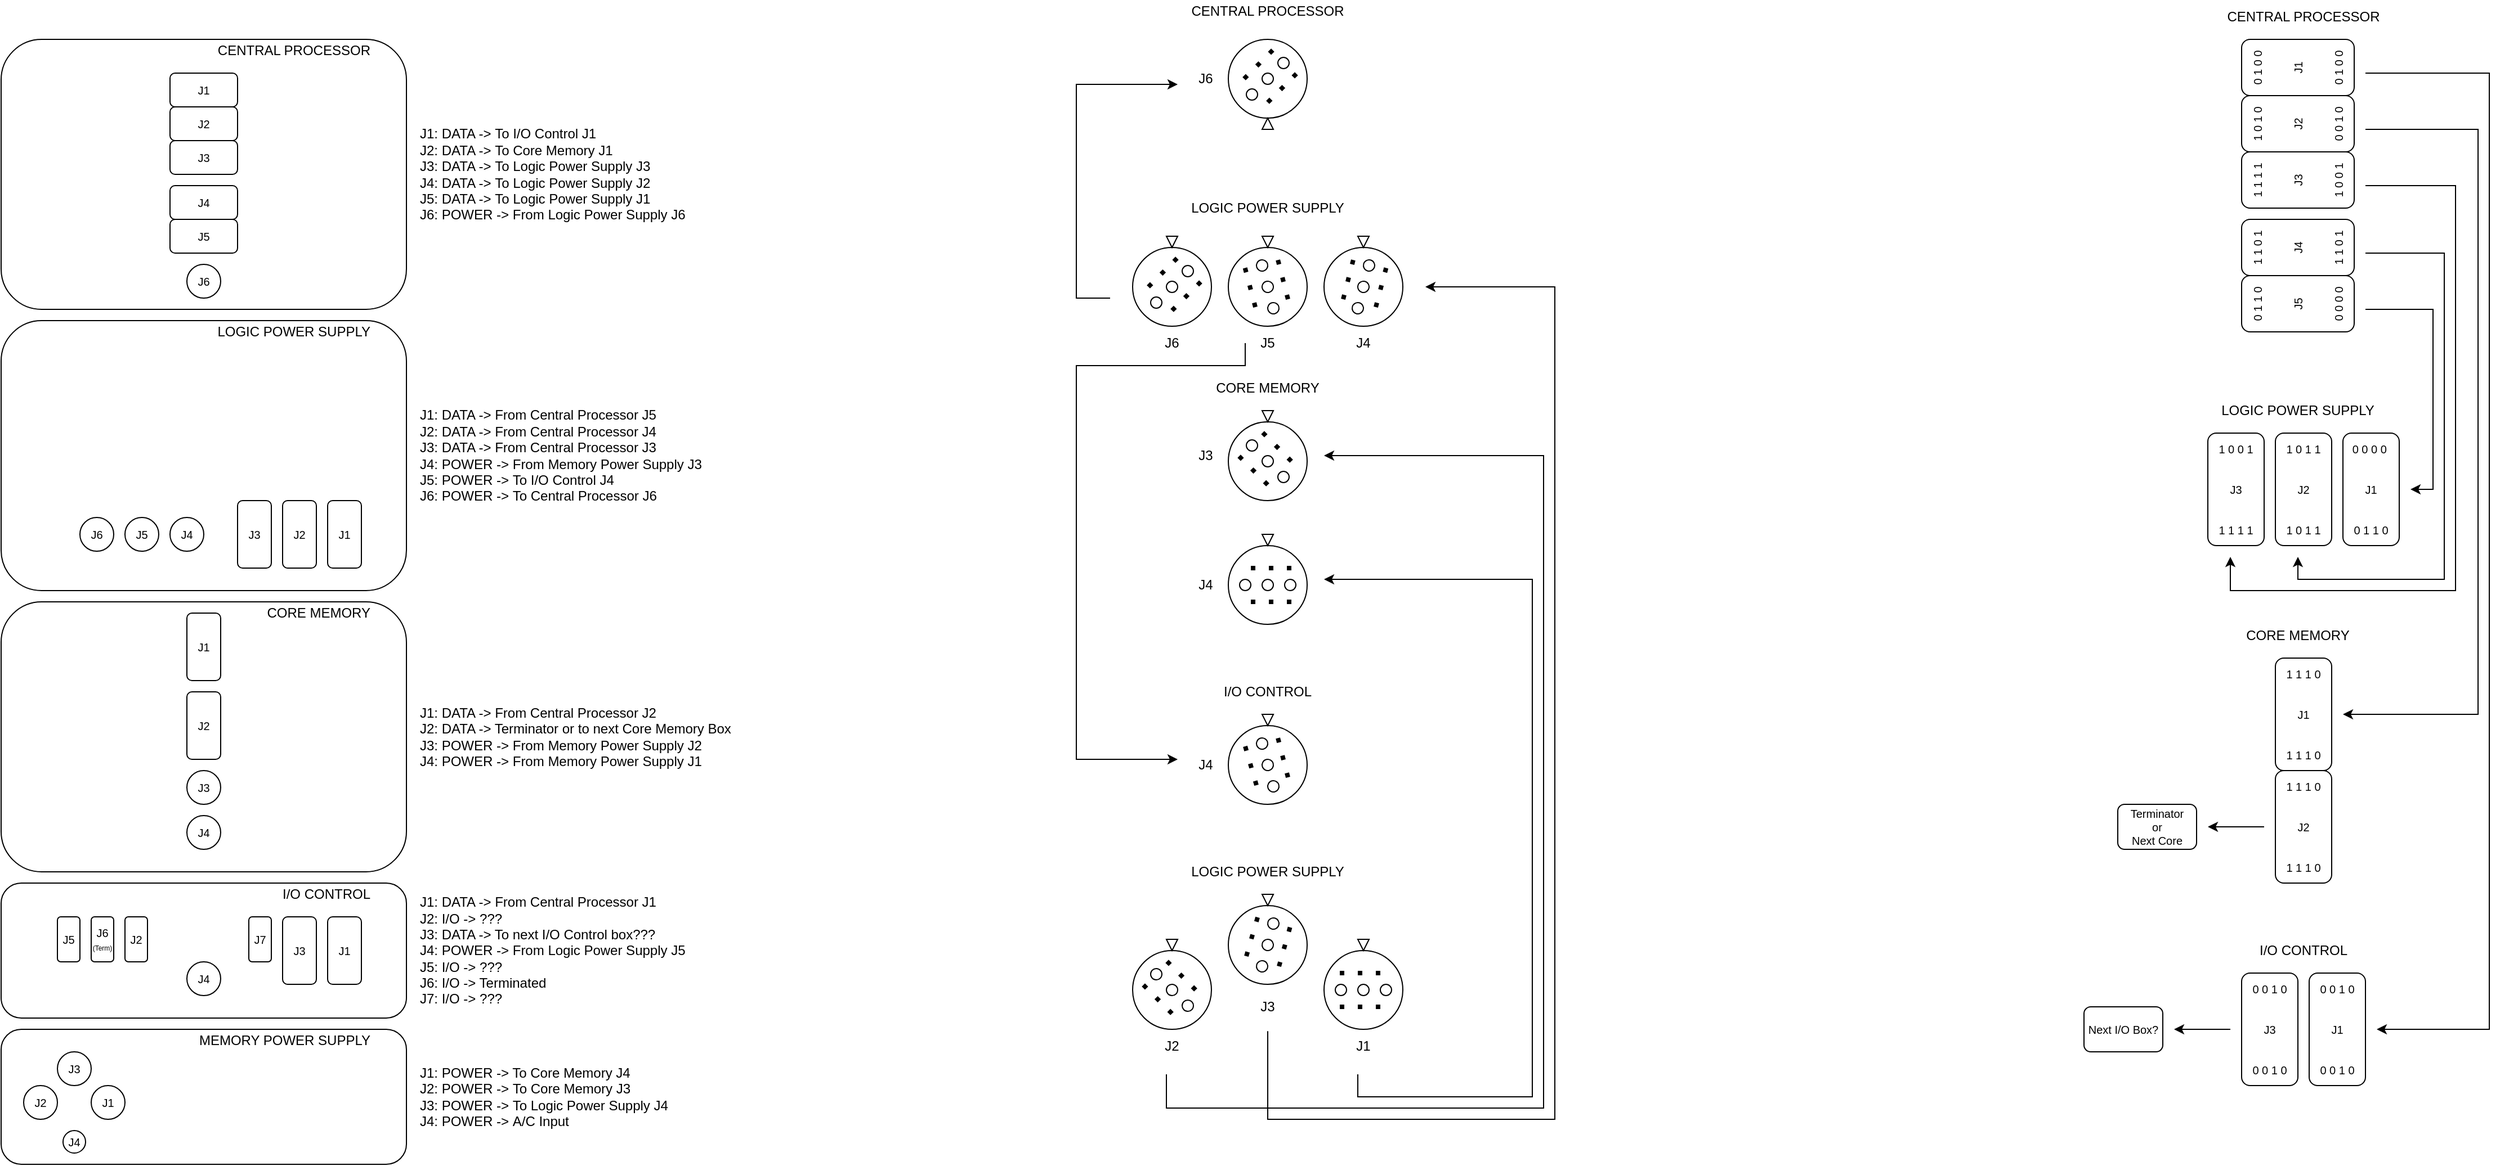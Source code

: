 <mxfile version="26.0.3">
  <diagram name="Page-1" id="AuT3mNPZFbH1xTGKMPyO">
    <mxGraphModel dx="4097" dy="2411" grid="1" gridSize="10" guides="1" tooltips="1" connect="1" arrows="1" fold="1" page="1" pageScale="1" pageWidth="850" pageHeight="1100" math="0" shadow="0">
      <root>
        <mxCell id="0" />
        <mxCell id="1" parent="0" />
        <mxCell id="mS-Zj38iRctALE42q6DI-45" value="" style="ellipse;whiteSpace=wrap;html=1;aspect=fixed;fontSize=10;fillColor=none;" parent="1" vertex="1">
          <mxGeometry x="1170" y="420" width="70" height="70" as="geometry" />
        </mxCell>
        <mxCell id="cmAPLgQ7rCV6VBMfsaR0-1" value="" style="rounded=1;whiteSpace=wrap;html=1;" parent="1" vertex="1">
          <mxGeometry x="80" y="960" width="360" height="120" as="geometry" />
        </mxCell>
        <mxCell id="cmAPLgQ7rCV6VBMfsaR0-2" value="J2" style="ellipse;whiteSpace=wrap;html=1;aspect=fixed;fontSize=10;" parent="1" vertex="1">
          <mxGeometry x="100" y="1010" width="30" height="30" as="geometry" />
        </mxCell>
        <mxCell id="cmAPLgQ7rCV6VBMfsaR0-3" value="J3" style="ellipse;whiteSpace=wrap;html=1;aspect=fixed;fontSize=10;" parent="1" vertex="1">
          <mxGeometry x="130" y="980" width="30" height="30" as="geometry" />
        </mxCell>
        <mxCell id="cmAPLgQ7rCV6VBMfsaR0-5" value="J1" style="ellipse;whiteSpace=wrap;html=1;aspect=fixed;fontSize=10;" parent="1" vertex="1">
          <mxGeometry x="160" y="1010" width="30" height="30" as="geometry" />
        </mxCell>
        <mxCell id="cmAPLgQ7rCV6VBMfsaR0-6" value="J4" style="ellipse;whiteSpace=wrap;html=1;aspect=fixed;fontSize=10;" parent="1" vertex="1">
          <mxGeometry x="135" y="1050" width="20" height="20" as="geometry" />
        </mxCell>
        <mxCell id="cmAPLgQ7rCV6VBMfsaR0-7" value="MEMORY POWER SUPPLY" style="text;html=1;align=right;verticalAlign=middle;whiteSpace=wrap;rounded=0;" parent="1" vertex="1">
          <mxGeometry x="230" y="960" width="180" height="20" as="geometry" />
        </mxCell>
        <mxCell id="cmAPLgQ7rCV6VBMfsaR0-8" value="" style="rounded=1;whiteSpace=wrap;html=1;" parent="1" vertex="1">
          <mxGeometry x="80" y="830" width="360" height="120" as="geometry" />
        </mxCell>
        <mxCell id="cmAPLgQ7rCV6VBMfsaR0-11" value="J4" style="ellipse;whiteSpace=wrap;html=1;aspect=fixed;fontSize=10;" parent="1" vertex="1">
          <mxGeometry x="245" y="900" width="30" height="30" as="geometry" />
        </mxCell>
        <mxCell id="cmAPLgQ7rCV6VBMfsaR0-13" value="I/O CONTROL" style="text;html=1;align=right;verticalAlign=middle;whiteSpace=wrap;rounded=0;" parent="1" vertex="1">
          <mxGeometry x="300" y="830" width="110" height="20" as="geometry" />
        </mxCell>
        <mxCell id="cmAPLgQ7rCV6VBMfsaR0-14" value="J1" style="rounded=1;whiteSpace=wrap;html=1;fontSize=10;" parent="1" vertex="1">
          <mxGeometry x="370" y="860" width="30" height="60" as="geometry" />
        </mxCell>
        <mxCell id="cmAPLgQ7rCV6VBMfsaR0-15" value="J3" style="rounded=1;whiteSpace=wrap;html=1;fontSize=10;" parent="1" vertex="1">
          <mxGeometry x="330" y="860" width="30" height="60" as="geometry" />
        </mxCell>
        <mxCell id="cmAPLgQ7rCV6VBMfsaR0-16" value="J7" style="rounded=1;whiteSpace=wrap;html=1;fontSize=10;" parent="1" vertex="1">
          <mxGeometry x="300" y="860" width="20" height="40" as="geometry" />
        </mxCell>
        <mxCell id="cmAPLgQ7rCV6VBMfsaR0-17" value="J2" style="rounded=1;whiteSpace=wrap;html=1;fontSize=10;" parent="1" vertex="1">
          <mxGeometry x="190" y="860" width="20" height="40" as="geometry" />
        </mxCell>
        <mxCell id="cmAPLgQ7rCV6VBMfsaR0-18" value="J6&lt;div&gt;&lt;font style=&quot;font-size: 6px;&quot;&gt;(Term)&lt;/font&gt;&lt;/div&gt;" style="rounded=1;whiteSpace=wrap;html=1;fontSize=10;" parent="1" vertex="1">
          <mxGeometry x="160" y="860" width="20" height="40" as="geometry" />
        </mxCell>
        <mxCell id="cmAPLgQ7rCV6VBMfsaR0-19" value="J5" style="rounded=1;whiteSpace=wrap;html=1;fontSize=10;" parent="1" vertex="1">
          <mxGeometry x="130" y="860" width="20" height="40" as="geometry" />
        </mxCell>
        <mxCell id="cmAPLgQ7rCV6VBMfsaR0-20" value="" style="rounded=1;whiteSpace=wrap;html=1;" parent="1" vertex="1">
          <mxGeometry x="80" y="580" width="360" height="240" as="geometry" />
        </mxCell>
        <mxCell id="cmAPLgQ7rCV6VBMfsaR0-23" value="" style="rounded=1;whiteSpace=wrap;html=1;" parent="1" vertex="1">
          <mxGeometry x="80" y="330" width="360" height="240" as="geometry" />
        </mxCell>
        <mxCell id="cmAPLgQ7rCV6VBMfsaR0-24" value="" style="rounded=1;whiteSpace=wrap;html=1;" parent="1" vertex="1">
          <mxGeometry x="80" y="80" width="360" height="240" as="geometry" />
        </mxCell>
        <mxCell id="cmAPLgQ7rCV6VBMfsaR0-25" value="CORE MEMORY" style="text;html=1;align=right;verticalAlign=middle;whiteSpace=wrap;rounded=0;" parent="1" vertex="1">
          <mxGeometry x="300" y="580" width="110" height="20" as="geometry" />
        </mxCell>
        <mxCell id="cmAPLgQ7rCV6VBMfsaR0-26" value="LOGIC POWER SUPPLY" style="text;html=1;align=right;verticalAlign=middle;whiteSpace=wrap;rounded=0;" parent="1" vertex="1">
          <mxGeometry x="250" y="330" width="160" height="20" as="geometry" />
        </mxCell>
        <mxCell id="cmAPLgQ7rCV6VBMfsaR0-27" value="CENTRAL PROCESSOR" style="text;html=1;align=right;verticalAlign=middle;whiteSpace=wrap;rounded=0;" parent="1" vertex="1">
          <mxGeometry x="230" y="80" width="180" height="20" as="geometry" />
        </mxCell>
        <mxCell id="cmAPLgQ7rCV6VBMfsaR0-28" value="J4" style="ellipse;whiteSpace=wrap;html=1;aspect=fixed;fontSize=10;" parent="1" vertex="1">
          <mxGeometry x="245" y="770" width="30" height="30" as="geometry" />
        </mxCell>
        <mxCell id="cmAPLgQ7rCV6VBMfsaR0-29" value="J3" style="ellipse;whiteSpace=wrap;html=1;aspect=fixed;fontSize=10;" parent="1" vertex="1">
          <mxGeometry x="245" y="730" width="30" height="30" as="geometry" />
        </mxCell>
        <mxCell id="cmAPLgQ7rCV6VBMfsaR0-30" value="J2" style="rounded=1;whiteSpace=wrap;html=1;fontSize=10;" parent="1" vertex="1">
          <mxGeometry x="245" y="660" width="30" height="60" as="geometry" />
        </mxCell>
        <mxCell id="cmAPLgQ7rCV6VBMfsaR0-31" value="J1" style="rounded=1;whiteSpace=wrap;html=1;fontSize=10;" parent="1" vertex="1">
          <mxGeometry x="245" y="590" width="30" height="60" as="geometry" />
        </mxCell>
        <mxCell id="cmAPLgQ7rCV6VBMfsaR0-32" value="J6" style="ellipse;whiteSpace=wrap;html=1;aspect=fixed;fontSize=10;" parent="1" vertex="1">
          <mxGeometry x="245" y="280" width="30" height="30" as="geometry" />
        </mxCell>
        <mxCell id="cmAPLgQ7rCV6VBMfsaR0-33" value="J5" style="rounded=1;whiteSpace=wrap;html=1;fontSize=10;" parent="1" vertex="1">
          <mxGeometry x="230" y="240" width="60" height="30" as="geometry" />
        </mxCell>
        <mxCell id="cmAPLgQ7rCV6VBMfsaR0-34" value="J4" style="rounded=1;whiteSpace=wrap;html=1;fontSize=10;" parent="1" vertex="1">
          <mxGeometry x="230" y="210" width="60" height="30" as="geometry" />
        </mxCell>
        <mxCell id="cmAPLgQ7rCV6VBMfsaR0-35" value="J3" style="rounded=1;whiteSpace=wrap;html=1;fontSize=10;" parent="1" vertex="1">
          <mxGeometry x="230" y="170" width="60" height="30" as="geometry" />
        </mxCell>
        <mxCell id="cmAPLgQ7rCV6VBMfsaR0-36" value="J2" style="rounded=1;whiteSpace=wrap;html=1;fontSize=10;" parent="1" vertex="1">
          <mxGeometry x="230" y="140" width="60" height="30" as="geometry" />
        </mxCell>
        <mxCell id="cmAPLgQ7rCV6VBMfsaR0-37" value="J1" style="rounded=1;whiteSpace=wrap;html=1;fontSize=10;" parent="1" vertex="1">
          <mxGeometry x="230" y="110" width="60" height="30" as="geometry" />
        </mxCell>
        <mxCell id="cmAPLgQ7rCV6VBMfsaR0-38" value="J1" style="rounded=1;whiteSpace=wrap;html=1;fontSize=10;" parent="1" vertex="1">
          <mxGeometry x="370" y="490" width="30" height="60" as="geometry" />
        </mxCell>
        <mxCell id="cmAPLgQ7rCV6VBMfsaR0-39" value="J2" style="rounded=1;whiteSpace=wrap;html=1;fontSize=10;" parent="1" vertex="1">
          <mxGeometry x="330" y="490" width="30" height="60" as="geometry" />
        </mxCell>
        <mxCell id="cmAPLgQ7rCV6VBMfsaR0-40" value="J3" style="rounded=1;whiteSpace=wrap;html=1;fontSize=10;" parent="1" vertex="1">
          <mxGeometry x="290" y="490" width="30" height="60" as="geometry" />
        </mxCell>
        <mxCell id="cmAPLgQ7rCV6VBMfsaR0-41" value="J4" style="ellipse;whiteSpace=wrap;html=1;aspect=fixed;fontSize=10;" parent="1" vertex="1">
          <mxGeometry x="230" y="505" width="30" height="30" as="geometry" />
        </mxCell>
        <mxCell id="cmAPLgQ7rCV6VBMfsaR0-42" value="J5" style="ellipse;whiteSpace=wrap;html=1;aspect=fixed;fontSize=10;" parent="1" vertex="1">
          <mxGeometry x="190" y="505" width="30" height="30" as="geometry" />
        </mxCell>
        <mxCell id="cmAPLgQ7rCV6VBMfsaR0-43" value="J6" style="ellipse;whiteSpace=wrap;html=1;aspect=fixed;fontSize=10;" parent="1" vertex="1">
          <mxGeometry x="150" y="505" width="30" height="30" as="geometry" />
        </mxCell>
        <mxCell id="cmAPLgQ7rCV6VBMfsaR0-44" value="J1: POWER -&amp;gt; To Core Memory J4&lt;div&gt;J2:&amp;nbsp;&lt;span style=&quot;background-color: transparent; color: light-dark(rgb(0, 0, 0), rgb(255, 255, 255));&quot;&gt;POWER -&amp;gt;&lt;/span&gt;&lt;span style=&quot;background-color: transparent; color: light-dark(rgb(0, 0, 0), rgb(255, 255, 255));&quot;&gt;&amp;nbsp;&lt;/span&gt;&lt;span style=&quot;background-color: transparent; color: light-dark(rgb(0, 0, 0), rgb(255, 255, 255));&quot;&gt;To Core Memory J3&lt;/span&gt;&lt;/div&gt;&lt;div&gt;J3:&amp;nbsp;&lt;span style=&quot;background-color: transparent; color: light-dark(rgb(0, 0, 0), rgb(255, 255, 255));&quot;&gt;POWER -&amp;gt;&lt;/span&gt;&lt;span style=&quot;background-color: transparent; color: light-dark(rgb(0, 0, 0), rgb(255, 255, 255));&quot;&gt;&amp;nbsp;&lt;/span&gt;&lt;span style=&quot;background-color: transparent; color: light-dark(rgb(0, 0, 0), rgb(255, 255, 255));&quot;&gt;To Logic Power Supply J4&lt;/span&gt;&lt;/div&gt;&lt;div style=&quot;&quot;&gt;J4:&amp;nbsp;&lt;span style=&quot;background-color: transparent; color: light-dark(rgb(0, 0, 0), rgb(255, 255, 255));&quot;&gt;POWER -&amp;gt;&lt;/span&gt;&lt;span style=&quot;background-color: transparent; color: light-dark(rgb(0, 0, 0), rgb(255, 255, 255));&quot;&gt;&amp;nbsp;&lt;/span&gt;&lt;span style=&quot;background-color: transparent; color: light-dark(rgb(0, 0, 0), rgb(255, 255, 255));&quot;&gt;A/C Input&lt;/span&gt;&lt;/div&gt;" style="text;html=1;align=left;verticalAlign=middle;whiteSpace=wrap;rounded=0;" parent="1" vertex="1">
          <mxGeometry x="450" y="960" width="260" height="120" as="geometry" />
        </mxCell>
        <mxCell id="cmAPLgQ7rCV6VBMfsaR0-45" value="J1: DATA -&amp;gt; From Central Processor J1&lt;div&gt;J2:&amp;nbsp;&lt;span style=&quot;background-color: transparent; color: light-dark(rgb(0, 0, 0), rgb(255, 255, 255));&quot;&gt;I/O -&amp;gt;&lt;/span&gt;&lt;span style=&quot;background-color: transparent; color: light-dark(rgb(0, 0, 0), rgb(255, 255, 255));&quot;&gt;&amp;nbsp;???&lt;/span&gt;&lt;/div&gt;&lt;div&gt;J3:&amp;nbsp;&lt;span style=&quot;background-color: transparent; color: light-dark(rgb(0, 0, 0), rgb(255, 255, 255));&quot;&gt;DATA -&amp;gt; To next I/O Control box???&lt;/span&gt;&lt;/div&gt;&lt;div style=&quot;&quot;&gt;J4:&amp;nbsp;&lt;span style=&quot;background-color: transparent; color: light-dark(rgb(0, 0, 0), rgb(255, 255, 255));&quot;&gt;POWER -&amp;gt;&lt;/span&gt;&lt;span style=&quot;background-color: transparent; color: light-dark(rgb(0, 0, 0), rgb(255, 255, 255));&quot;&gt;&amp;nbsp;&lt;/span&gt;&lt;span style=&quot;background-color: transparent; color: light-dark(rgb(0, 0, 0), rgb(255, 255, 255));&quot;&gt;From Logic Power Supply J5&lt;/span&gt;&lt;/div&gt;&lt;div style=&quot;&quot;&gt;J5:&amp;nbsp;&lt;span style=&quot;background-color: transparent; color: light-dark(rgb(0, 0, 0), rgb(255, 255, 255));&quot;&gt;I/O -&amp;gt;&lt;/span&gt;&lt;span style=&quot;background-color: transparent; color: light-dark(rgb(0, 0, 0), rgb(255, 255, 255));&quot;&gt;&amp;nbsp;???&lt;/span&gt;&lt;/div&gt;&lt;div style=&quot;&quot;&gt;J6: I/O -&amp;gt; Terminated&lt;/div&gt;&lt;div style=&quot;&quot;&gt;J7:&amp;nbsp;&lt;span style=&quot;background-color: transparent; color: light-dark(rgb(0, 0, 0), rgb(255, 255, 255));&quot;&gt;I/O -&amp;gt;&lt;/span&gt;&lt;span style=&quot;background-color: transparent; color: light-dark(rgb(0, 0, 0), rgb(255, 255, 255));&quot;&gt;&amp;nbsp;???&lt;/span&gt;&lt;/div&gt;" style="text;html=1;align=left;verticalAlign=middle;whiteSpace=wrap;rounded=0;" parent="1" vertex="1">
          <mxGeometry x="450" y="830" width="270" height="120" as="geometry" />
        </mxCell>
        <mxCell id="cmAPLgQ7rCV6VBMfsaR0-46" value="J1: DATA -&amp;gt; From&amp;nbsp;Central Processor J2&lt;div&gt;J2:&amp;nbsp;&lt;span style=&quot;background-color: transparent; color: light-dark(rgb(0, 0, 0), rgb(255, 255, 255));&quot;&gt;DATA -&amp;gt; Terminator or to next Core Memory Box&lt;/span&gt;&lt;/div&gt;&lt;div&gt;J3:&amp;nbsp;&lt;span style=&quot;background-color: transparent; color: light-dark(rgb(0, 0, 0), rgb(255, 255, 255));&quot;&gt;POWER -&amp;gt;&lt;/span&gt;&lt;span style=&quot;background-color: transparent; color: light-dark(rgb(0, 0, 0), rgb(255, 255, 255));&quot;&gt;&amp;nbsp;&lt;/span&gt;&lt;span style=&quot;background-color: transparent; color: light-dark(rgb(0, 0, 0), rgb(255, 255, 255));&quot;&gt;From Memory Power Supply J2&lt;/span&gt;&lt;/div&gt;&lt;div style=&quot;&quot;&gt;J4:&amp;nbsp;&lt;span style=&quot;background-color: transparent; color: light-dark(rgb(0, 0, 0), rgb(255, 255, 255));&quot;&gt;POWER -&amp;gt;&lt;/span&gt;&lt;span style=&quot;background-color: transparent; color: light-dark(rgb(0, 0, 0), rgb(255, 255, 255));&quot;&gt;&amp;nbsp;&lt;/span&gt;&lt;span style=&quot;background-color: transparent; color: light-dark(rgb(0, 0, 0), rgb(255, 255, 255));&quot;&gt;From Memory Power Supply J1&lt;/span&gt;&lt;/div&gt;" style="text;html=1;align=left;verticalAlign=middle;whiteSpace=wrap;rounded=0;" parent="1" vertex="1">
          <mxGeometry x="450" y="580" width="310" height="240" as="geometry" />
        </mxCell>
        <mxCell id="cmAPLgQ7rCV6VBMfsaR0-47" value="J1: DATA -&amp;gt; From Central Processor J5&lt;div&gt;J2:&amp;nbsp;&lt;span style=&quot;background-color: transparent; color: light-dark(rgb(0, 0, 0), rgb(255, 255, 255));&quot;&gt;DATA -&amp;gt;&amp;nbsp;&lt;/span&gt;&lt;span style=&quot;background-color: transparent; color: light-dark(rgb(0, 0, 0), rgb(255, 255, 255));&quot;&gt;From Central Processor J4&lt;/span&gt;&lt;/div&gt;&lt;div&gt;J3:&amp;nbsp;&lt;span style=&quot;background-color: transparent; color: light-dark(rgb(0, 0, 0), rgb(255, 255, 255));&quot;&gt;DATA -&amp;gt;&amp;nbsp;&lt;/span&gt;&lt;span style=&quot;background-color: transparent; color: light-dark(rgb(0, 0, 0), rgb(255, 255, 255));&quot;&gt;From Central Processor J3&lt;/span&gt;&lt;/div&gt;&lt;div style=&quot;&quot;&gt;J4:&amp;nbsp;&lt;span style=&quot;background-color: transparent; color: light-dark(rgb(0, 0, 0), rgb(255, 255, 255));&quot;&gt;POWER -&amp;gt;&lt;/span&gt;&lt;span style=&quot;background-color: transparent; color: light-dark(rgb(0, 0, 0), rgb(255, 255, 255));&quot;&gt;&amp;nbsp;&lt;/span&gt;&lt;span style=&quot;background-color: transparent; color: light-dark(rgb(0, 0, 0), rgb(255, 255, 255));&quot;&gt;From Memory Power Supply J3&lt;/span&gt;&lt;/div&gt;&lt;div style=&quot;&quot;&gt;J5:&amp;nbsp;&lt;span style=&quot;background-color: transparent; color: light-dark(rgb(0, 0, 0), rgb(255, 255, 255));&quot;&gt;POWER -&amp;gt;&lt;/span&gt;&lt;span style=&quot;background-color: transparent; color: light-dark(rgb(0, 0, 0), rgb(255, 255, 255));&quot;&gt;&amp;nbsp;&lt;/span&gt;&lt;span style=&quot;background-color: transparent; color: light-dark(rgb(0, 0, 0), rgb(255, 255, 255));&quot;&gt;To I/O Control J4&lt;/span&gt;&lt;/div&gt;&lt;div style=&quot;&quot;&gt;J6:&amp;nbsp;&lt;span style=&quot;background-color: transparent; color: light-dark(rgb(0, 0, 0), rgb(255, 255, 255));&quot;&gt;POWER -&amp;gt;&lt;/span&gt;&lt;span style=&quot;background-color: transparent; color: light-dark(rgb(0, 0, 0), rgb(255, 255, 255));&quot;&gt;&amp;nbsp;&lt;/span&gt;&lt;span style=&quot;background-color: transparent; color: light-dark(rgb(0, 0, 0), rgb(255, 255, 255));&quot;&gt;To Central Processor J6&lt;/span&gt;&lt;/div&gt;" style="text;html=1;align=left;verticalAlign=middle;whiteSpace=wrap;rounded=0;" parent="1" vertex="1">
          <mxGeometry x="450" y="330" width="310" height="240" as="geometry" />
        </mxCell>
        <mxCell id="cmAPLgQ7rCV6VBMfsaR0-48" value="J1: DATA -&amp;gt;&amp;nbsp;To I/O Control J1&lt;div&gt;J2:&amp;nbsp;&lt;span style=&quot;background-color: transparent; color: light-dark(rgb(0, 0, 0), rgb(255, 255, 255));&quot;&gt;DATA -&amp;gt;&lt;/span&gt;&lt;span style=&quot;background-color: transparent; color: light-dark(rgb(0, 0, 0), rgb(255, 255, 255));&quot;&gt;&amp;nbsp;To Core Memory J1&lt;/span&gt;&lt;/div&gt;&lt;div&gt;J3:&amp;nbsp;&lt;span style=&quot;background-color: transparent; color: light-dark(rgb(0, 0, 0), rgb(255, 255, 255));&quot;&gt;DATA -&amp;gt;&lt;/span&gt;&lt;span style=&quot;background-color: transparent; color: light-dark(rgb(0, 0, 0), rgb(255, 255, 255));&quot;&gt;&amp;nbsp;&lt;/span&gt;&lt;span style=&quot;background-color: transparent; color: light-dark(rgb(0, 0, 0), rgb(255, 255, 255));&quot;&gt;To Logic Power Supply J3&lt;/span&gt;&lt;/div&gt;&lt;div style=&quot;&quot;&gt;J4:&amp;nbsp;&lt;span style=&quot;background-color: transparent; color: light-dark(rgb(0, 0, 0), rgb(255, 255, 255));&quot;&gt;DATA -&amp;gt;&amp;nbsp;&lt;/span&gt;&lt;span style=&quot;background-color: transparent; color: light-dark(rgb(0, 0, 0), rgb(255, 255, 255));&quot;&gt;To Logic Power Supply J&lt;/span&gt;&lt;span style=&quot;background-color: transparent; color: light-dark(rgb(0, 0, 0), rgb(255, 255, 255));&quot;&gt;2&lt;/span&gt;&lt;/div&gt;&lt;div style=&quot;&quot;&gt;J5:&amp;nbsp;&lt;span style=&quot;background-color: transparent; color: light-dark(rgb(0, 0, 0), rgb(255, 255, 255));&quot;&gt;DATA -&amp;gt;&lt;/span&gt;&lt;span style=&quot;background-color: transparent; color: light-dark(rgb(0, 0, 0), rgb(255, 255, 255));&quot;&gt;&amp;nbsp;To Logic Power Supply J1&lt;/span&gt;&lt;/div&gt;&lt;div style=&quot;&quot;&gt;J6:&amp;nbsp;&lt;span style=&quot;background-color: transparent; color: light-dark(rgb(0, 0, 0), rgb(255, 255, 255));&quot;&gt;POWER -&amp;gt;&lt;/span&gt;&lt;span style=&quot;background-color: transparent; color: light-dark(rgb(0, 0, 0), rgb(255, 255, 255));&quot;&gt;&amp;nbsp;&lt;/span&gt;&lt;span style=&quot;background-color: transparent; color: light-dark(rgb(0, 0, 0), rgb(255, 255, 255));&quot;&gt;From Logic Power Supply J6&lt;/span&gt;&lt;/div&gt;" style="text;html=1;align=left;verticalAlign=middle;whiteSpace=wrap;rounded=0;" parent="1" vertex="1">
          <mxGeometry x="450" y="80" width="280" height="240" as="geometry" />
        </mxCell>
        <mxCell id="mS-Zj38iRctALE42q6DI-1" value="" style="ellipse;whiteSpace=wrap;html=1;aspect=fixed;fontSize=10;fillColor=none;" parent="1" vertex="1">
          <mxGeometry x="1085" y="265" width="70" height="70" as="geometry" />
        </mxCell>
        <mxCell id="mS-Zj38iRctALE42q6DI-8" value="" style="group;rotation=45;" parent="1" vertex="1" connectable="0">
          <mxGeometry x="1105" y="275" width="30" height="50" as="geometry" />
        </mxCell>
        <mxCell id="mS-Zj38iRctALE42q6DI-9" value="" style="ellipse;whiteSpace=wrap;html=1;aspect=fixed;rotation=45;" parent="mS-Zj38iRctALE42q6DI-8" vertex="1">
          <mxGeometry x="-4" y="34" width="10" height="10" as="geometry" />
        </mxCell>
        <mxCell id="mS-Zj38iRctALE42q6DI-10" value="" style="endArrow=none;dashed=1;html=1;dashPattern=1 3;strokeWidth=4;rounded=0;" parent="mS-Zj38iRctALE42q6DI-8" edge="1">
          <mxGeometry width="50" height="50" relative="1" as="geometry">
            <mxPoint x="-6" y="25" as="sourcePoint" />
            <mxPoint x="22" y="-3" as="targetPoint" />
          </mxGeometry>
        </mxCell>
        <mxCell id="mS-Zj38iRctALE42q6DI-11" value="" style="endArrow=none;dashed=1;html=1;dashPattern=1 3;strokeWidth=4;rounded=0;" parent="mS-Zj38iRctALE42q6DI-8" edge="1">
          <mxGeometry width="50" height="50" relative="1" as="geometry">
            <mxPoint x="15" y="46" as="sourcePoint" />
            <mxPoint x="43" y="18" as="targetPoint" />
          </mxGeometry>
        </mxCell>
        <mxCell id="mS-Zj38iRctALE42q6DI-12" value="" style="ellipse;whiteSpace=wrap;html=1;aspect=fixed;rotation=45;" parent="mS-Zj38iRctALE42q6DI-8" vertex="1">
          <mxGeometry x="10" y="20" width="10" height="10" as="geometry" />
        </mxCell>
        <mxCell id="mS-Zj38iRctALE42q6DI-13" value="" style="ellipse;whiteSpace=wrap;html=1;aspect=fixed;rotation=45;" parent="mS-Zj38iRctALE42q6DI-8" vertex="1">
          <mxGeometry x="24" y="6" width="10" height="10" as="geometry" />
        </mxCell>
        <mxCell id="mS-Zj38iRctALE42q6DI-14" value="" style="triangle;whiteSpace=wrap;html=1;rotation=90;" parent="1" vertex="1">
          <mxGeometry x="1115" y="255" width="10" height="10" as="geometry" />
        </mxCell>
        <mxCell id="mS-Zj38iRctALE42q6DI-15" value="J6" style="text;html=1;align=center;verticalAlign=middle;whiteSpace=wrap;rounded=0;" parent="1" vertex="1">
          <mxGeometry x="1105" y="335" width="30" height="30" as="geometry" />
        </mxCell>
        <mxCell id="mS-Zj38iRctALE42q6DI-16" value="" style="ellipse;whiteSpace=wrap;html=1;aspect=fixed;fontSize=10;fillColor=none;" parent="1" vertex="1">
          <mxGeometry x="1170" y="265" width="70" height="70" as="geometry" />
        </mxCell>
        <mxCell id="mS-Zj38iRctALE42q6DI-17" value="" style="group;rotation=-15;" parent="1" vertex="1" connectable="0">
          <mxGeometry x="1190" y="275" width="30" height="50" as="geometry" />
        </mxCell>
        <mxCell id="mS-Zj38iRctALE42q6DI-18" value="" style="ellipse;whiteSpace=wrap;html=1;aspect=fixed;rotation=-15;" parent="mS-Zj38iRctALE42q6DI-17" vertex="1">
          <mxGeometry x="15" y="39" width="10" height="10" as="geometry" />
        </mxCell>
        <mxCell id="mS-Zj38iRctALE42q6DI-19" value="" style="endArrow=none;dashed=1;html=1;dashPattern=1 3;strokeWidth=4;rounded=0;" parent="mS-Zj38iRctALE42q6DI-17" edge="1">
          <mxGeometry width="50" height="50" relative="1" as="geometry">
            <mxPoint x="4" y="43" as="sourcePoint" />
            <mxPoint x="-6" y="5" as="targetPoint" />
          </mxGeometry>
        </mxCell>
        <mxCell id="mS-Zj38iRctALE42q6DI-20" value="" style="endArrow=none;dashed=1;html=1;dashPattern=1 3;strokeWidth=4;rounded=0;" parent="mS-Zj38iRctALE42q6DI-17" edge="1">
          <mxGeometry width="50" height="50" relative="1" as="geometry">
            <mxPoint x="33" y="36" as="sourcePoint" />
            <mxPoint x="23" y="-3" as="targetPoint" />
          </mxGeometry>
        </mxCell>
        <mxCell id="mS-Zj38iRctALE42q6DI-21" value="" style="ellipse;whiteSpace=wrap;html=1;aspect=fixed;rotation=-15;" parent="mS-Zj38iRctALE42q6DI-17" vertex="1">
          <mxGeometry x="10" y="20" width="10" height="10" as="geometry" />
        </mxCell>
        <mxCell id="mS-Zj38iRctALE42q6DI-22" value="" style="ellipse;whiteSpace=wrap;html=1;aspect=fixed;rotation=-15;" parent="mS-Zj38iRctALE42q6DI-17" vertex="1">
          <mxGeometry x="5" y="1" width="10" height="10" as="geometry" />
        </mxCell>
        <mxCell id="mS-Zj38iRctALE42q6DI-23" value="" style="triangle;whiteSpace=wrap;html=1;rotation=90;" parent="1" vertex="1">
          <mxGeometry x="1200" y="255" width="10" height="10" as="geometry" />
        </mxCell>
        <mxCell id="mS-Zj38iRctALE42q6DI-24" value="J5" style="text;html=1;align=center;verticalAlign=middle;whiteSpace=wrap;rounded=0;" parent="1" vertex="1">
          <mxGeometry x="1190" y="335" width="30" height="30" as="geometry" />
        </mxCell>
        <mxCell id="mS-Zj38iRctALE42q6DI-25" value="" style="ellipse;whiteSpace=wrap;html=1;aspect=fixed;fontSize=10;fillColor=none;" parent="1" vertex="1">
          <mxGeometry x="1255" y="265" width="70" height="70" as="geometry" />
        </mxCell>
        <mxCell id="mS-Zj38iRctALE42q6DI-26" value="" style="group;rotation=15;" parent="1" vertex="1" connectable="0">
          <mxGeometry x="1275" y="275" width="30" height="50" as="geometry" />
        </mxCell>
        <mxCell id="mS-Zj38iRctALE42q6DI-27" value="" style="ellipse;whiteSpace=wrap;html=1;aspect=fixed;rotation=15;" parent="mS-Zj38iRctALE42q6DI-26" vertex="1">
          <mxGeometry x="5" y="39" width="10" height="10" as="geometry" />
        </mxCell>
        <mxCell id="mS-Zj38iRctALE42q6DI-28" value="" style="endArrow=none;dashed=1;html=1;dashPattern=1 3;strokeWidth=4;rounded=0;" parent="mS-Zj38iRctALE42q6DI-26" edge="1">
          <mxGeometry width="50" height="50" relative="1" as="geometry">
            <mxPoint x="-3" y="36" as="sourcePoint" />
            <mxPoint x="7" y="-3" as="targetPoint" />
          </mxGeometry>
        </mxCell>
        <mxCell id="mS-Zj38iRctALE42q6DI-29" value="" style="endArrow=none;dashed=1;html=1;dashPattern=1 3;strokeWidth=4;rounded=0;" parent="mS-Zj38iRctALE42q6DI-26" edge="1">
          <mxGeometry width="50" height="50" relative="1" as="geometry">
            <mxPoint x="26" y="43" as="sourcePoint" />
            <mxPoint x="36" y="5" as="targetPoint" />
          </mxGeometry>
        </mxCell>
        <mxCell id="mS-Zj38iRctALE42q6DI-30" value="" style="ellipse;whiteSpace=wrap;html=1;aspect=fixed;rotation=15;" parent="mS-Zj38iRctALE42q6DI-26" vertex="1">
          <mxGeometry x="10" y="20" width="10" height="10" as="geometry" />
        </mxCell>
        <mxCell id="mS-Zj38iRctALE42q6DI-31" value="" style="ellipse;whiteSpace=wrap;html=1;aspect=fixed;rotation=15;" parent="mS-Zj38iRctALE42q6DI-26" vertex="1">
          <mxGeometry x="15" y="1" width="10" height="10" as="geometry" />
        </mxCell>
        <mxCell id="mS-Zj38iRctALE42q6DI-32" value="" style="triangle;whiteSpace=wrap;html=1;rotation=90;" parent="1" vertex="1">
          <mxGeometry x="1285" y="255" width="10" height="10" as="geometry" />
        </mxCell>
        <mxCell id="mS-Zj38iRctALE42q6DI-33" value="J4" style="text;html=1;align=center;verticalAlign=middle;whiteSpace=wrap;rounded=0;" parent="1" vertex="1">
          <mxGeometry x="1275" y="335" width="30" height="30" as="geometry" />
        </mxCell>
        <mxCell id="mS-Zj38iRctALE42q6DI-34" value="LOGIC POWER SUPPLY" style="text;html=1;align=center;verticalAlign=middle;whiteSpace=wrap;rounded=0;" parent="1" vertex="1">
          <mxGeometry x="1085" y="220" width="240" height="20" as="geometry" />
        </mxCell>
        <mxCell id="mS-Zj38iRctALE42q6DI-35" value="" style="ellipse;whiteSpace=wrap;html=1;aspect=fixed;fontSize=10;fillColor=none;" parent="1" vertex="1">
          <mxGeometry x="1170" y="80" width="70" height="70" as="geometry" />
        </mxCell>
        <mxCell id="mS-Zj38iRctALE42q6DI-36" value="" style="group;rotation=45;" parent="1" vertex="1" connectable="0">
          <mxGeometry x="1190" y="90" width="30" height="50" as="geometry" />
        </mxCell>
        <mxCell id="mS-Zj38iRctALE42q6DI-37" value="" style="ellipse;whiteSpace=wrap;html=1;aspect=fixed;rotation=45;" parent="mS-Zj38iRctALE42q6DI-36" vertex="1">
          <mxGeometry x="-4" y="34" width="10" height="10" as="geometry" />
        </mxCell>
        <mxCell id="mS-Zj38iRctALE42q6DI-38" value="" style="endArrow=none;dashed=1;html=1;dashPattern=1 3;strokeWidth=4;rounded=0;" parent="mS-Zj38iRctALE42q6DI-36" edge="1">
          <mxGeometry width="50" height="50" relative="1" as="geometry">
            <mxPoint x="-6" y="25" as="sourcePoint" />
            <mxPoint x="22" y="-3" as="targetPoint" />
          </mxGeometry>
        </mxCell>
        <mxCell id="mS-Zj38iRctALE42q6DI-39" value="" style="endArrow=none;dashed=1;html=1;dashPattern=1 3;strokeWidth=4;rounded=0;" parent="mS-Zj38iRctALE42q6DI-36" edge="1">
          <mxGeometry width="50" height="50" relative="1" as="geometry">
            <mxPoint x="15" y="46" as="sourcePoint" />
            <mxPoint x="43" y="18" as="targetPoint" />
          </mxGeometry>
        </mxCell>
        <mxCell id="mS-Zj38iRctALE42q6DI-40" value="" style="ellipse;whiteSpace=wrap;html=1;aspect=fixed;rotation=45;" parent="mS-Zj38iRctALE42q6DI-36" vertex="1">
          <mxGeometry x="10" y="20" width="10" height="10" as="geometry" />
        </mxCell>
        <mxCell id="mS-Zj38iRctALE42q6DI-41" value="" style="ellipse;whiteSpace=wrap;html=1;aspect=fixed;rotation=45;" parent="mS-Zj38iRctALE42q6DI-36" vertex="1">
          <mxGeometry x="24" y="6" width="10" height="10" as="geometry" />
        </mxCell>
        <mxCell id="mS-Zj38iRctALE42q6DI-42" value="" style="triangle;whiteSpace=wrap;html=1;rotation=-90;" parent="1" vertex="1">
          <mxGeometry x="1200" y="150" width="10" height="10" as="geometry" />
        </mxCell>
        <mxCell id="mS-Zj38iRctALE42q6DI-43" value="J6" style="text;html=1;align=center;verticalAlign=middle;whiteSpace=wrap;rounded=0;" parent="1" vertex="1">
          <mxGeometry x="1135" y="100" width="30" height="30" as="geometry" />
        </mxCell>
        <mxCell id="mS-Zj38iRctALE42q6DI-44" value="CENTRAL PROCESSOR" style="text;html=1;align=center;verticalAlign=middle;whiteSpace=wrap;rounded=0;" parent="1" vertex="1">
          <mxGeometry x="1085" y="45" width="240" height="20" as="geometry" />
        </mxCell>
        <mxCell id="mS-Zj38iRctALE42q6DI-46" value="" style="group;rotation=-45;" parent="1" vertex="1" connectable="0">
          <mxGeometry x="1190" y="430" width="30" height="50" as="geometry" />
        </mxCell>
        <mxCell id="mS-Zj38iRctALE42q6DI-47" value="" style="ellipse;whiteSpace=wrap;html=1;aspect=fixed;rotation=-45;" parent="mS-Zj38iRctALE42q6DI-46" vertex="1">
          <mxGeometry x="24" y="34" width="10" height="10" as="geometry" />
        </mxCell>
        <mxCell id="mS-Zj38iRctALE42q6DI-48" value="" style="endArrow=none;dashed=1;html=1;dashPattern=1 3;strokeWidth=4;rounded=0;" parent="mS-Zj38iRctALE42q6DI-46" edge="1">
          <mxGeometry width="50" height="50" relative="1" as="geometry">
            <mxPoint x="15" y="46" as="sourcePoint" />
            <mxPoint x="-13" y="18" as="targetPoint" />
          </mxGeometry>
        </mxCell>
        <mxCell id="mS-Zj38iRctALE42q6DI-49" value="" style="endArrow=none;dashed=1;html=1;dashPattern=1 3;strokeWidth=4;rounded=0;" parent="mS-Zj38iRctALE42q6DI-46" edge="1">
          <mxGeometry width="50" height="50" relative="1" as="geometry">
            <mxPoint x="36" y="25" as="sourcePoint" />
            <mxPoint x="8" y="-3" as="targetPoint" />
          </mxGeometry>
        </mxCell>
        <mxCell id="mS-Zj38iRctALE42q6DI-50" value="" style="ellipse;whiteSpace=wrap;html=1;aspect=fixed;rotation=-45;" parent="mS-Zj38iRctALE42q6DI-46" vertex="1">
          <mxGeometry x="10" y="20" width="10" height="10" as="geometry" />
        </mxCell>
        <mxCell id="mS-Zj38iRctALE42q6DI-51" value="" style="ellipse;whiteSpace=wrap;html=1;aspect=fixed;rotation=-45;" parent="mS-Zj38iRctALE42q6DI-46" vertex="1">
          <mxGeometry x="-4" y="6" width="10" height="10" as="geometry" />
        </mxCell>
        <mxCell id="mS-Zj38iRctALE42q6DI-52" value="" style="triangle;whiteSpace=wrap;html=1;rotation=90;" parent="1" vertex="1">
          <mxGeometry x="1200" y="410" width="10" height="10" as="geometry" />
        </mxCell>
        <mxCell id="mS-Zj38iRctALE42q6DI-53" value="J3" style="text;html=1;align=center;verticalAlign=middle;whiteSpace=wrap;rounded=0;" parent="1" vertex="1">
          <mxGeometry x="1135" y="435" width="30" height="30" as="geometry" />
        </mxCell>
        <mxCell id="mS-Zj38iRctALE42q6DI-54" value="CORE MEMORY" style="text;html=1;align=center;verticalAlign=middle;whiteSpace=wrap;rounded=0;" parent="1" vertex="1">
          <mxGeometry x="1085" y="380" width="240" height="20" as="geometry" />
        </mxCell>
        <mxCell id="mS-Zj38iRctALE42q6DI-55" value="" style="ellipse;whiteSpace=wrap;html=1;aspect=fixed;fontSize=10;fillColor=none;" parent="1" vertex="1">
          <mxGeometry x="1170" y="530" width="70" height="70" as="geometry" />
        </mxCell>
        <mxCell id="mS-Zj38iRctALE42q6DI-56" value="" style="group;rotation=90;" parent="1" vertex="1" connectable="0">
          <mxGeometry x="1190" y="540" width="30" height="50" as="geometry" />
        </mxCell>
        <mxCell id="mS-Zj38iRctALE42q6DI-57" value="" style="ellipse;whiteSpace=wrap;html=1;aspect=fixed;rotation=90;" parent="mS-Zj38iRctALE42q6DI-56" vertex="1">
          <mxGeometry x="-10" y="20" width="10" height="10" as="geometry" />
        </mxCell>
        <mxCell id="mS-Zj38iRctALE42q6DI-58" value="" style="endArrow=none;dashed=1;html=1;dashPattern=1 3;strokeWidth=4;rounded=0;" parent="mS-Zj38iRctALE42q6DI-56" edge="1">
          <mxGeometry width="50" height="50" relative="1" as="geometry">
            <mxPoint y="10" as="sourcePoint" />
            <mxPoint x="40" y="10" as="targetPoint" />
          </mxGeometry>
        </mxCell>
        <mxCell id="mS-Zj38iRctALE42q6DI-59" value="" style="endArrow=none;dashed=1;html=1;dashPattern=1 3;strokeWidth=4;rounded=0;" parent="mS-Zj38iRctALE42q6DI-56" edge="1">
          <mxGeometry width="50" height="50" relative="1" as="geometry">
            <mxPoint y="40" as="sourcePoint" />
            <mxPoint x="40" y="40" as="targetPoint" />
          </mxGeometry>
        </mxCell>
        <mxCell id="mS-Zj38iRctALE42q6DI-60" value="" style="ellipse;whiteSpace=wrap;html=1;aspect=fixed;rotation=90;" parent="mS-Zj38iRctALE42q6DI-56" vertex="1">
          <mxGeometry x="10" y="20" width="10" height="10" as="geometry" />
        </mxCell>
        <mxCell id="mS-Zj38iRctALE42q6DI-61" value="" style="ellipse;whiteSpace=wrap;html=1;aspect=fixed;rotation=90;" parent="mS-Zj38iRctALE42q6DI-56" vertex="1">
          <mxGeometry x="30" y="20" width="10" height="10" as="geometry" />
        </mxCell>
        <mxCell id="mS-Zj38iRctALE42q6DI-62" value="" style="triangle;whiteSpace=wrap;html=1;rotation=90;" parent="1" vertex="1">
          <mxGeometry x="1200" y="520" width="10" height="10" as="geometry" />
        </mxCell>
        <mxCell id="mS-Zj38iRctALE42q6DI-63" value="J4" style="text;html=1;align=center;verticalAlign=middle;whiteSpace=wrap;rounded=0;" parent="1" vertex="1">
          <mxGeometry x="1135" y="550" width="30" height="30" as="geometry" />
        </mxCell>
        <mxCell id="mS-Zj38iRctALE42q6DI-64" value="" style="ellipse;whiteSpace=wrap;html=1;aspect=fixed;fontSize=10;fillColor=none;" parent="1" vertex="1">
          <mxGeometry x="1170" y="690" width="70" height="70" as="geometry" />
        </mxCell>
        <mxCell id="mS-Zj38iRctALE42q6DI-65" value="" style="group;rotation=-15;" parent="1" vertex="1" connectable="0">
          <mxGeometry x="1190" y="700" width="30" height="50" as="geometry" />
        </mxCell>
        <mxCell id="mS-Zj38iRctALE42q6DI-66" value="" style="ellipse;whiteSpace=wrap;html=1;aspect=fixed;rotation=-15;" parent="mS-Zj38iRctALE42q6DI-65" vertex="1">
          <mxGeometry x="15" y="39" width="10" height="10" as="geometry" />
        </mxCell>
        <mxCell id="mS-Zj38iRctALE42q6DI-67" value="" style="endArrow=none;dashed=1;html=1;dashPattern=1 3;strokeWidth=4;rounded=0;" parent="mS-Zj38iRctALE42q6DI-65" edge="1">
          <mxGeometry width="50" height="50" relative="1" as="geometry">
            <mxPoint x="5" y="43" as="sourcePoint" />
            <mxPoint x="-6" y="5" as="targetPoint" />
          </mxGeometry>
        </mxCell>
        <mxCell id="mS-Zj38iRctALE42q6DI-68" value="" style="endArrow=none;dashed=1;html=1;dashPattern=1 3;strokeWidth=4;rounded=0;" parent="mS-Zj38iRctALE42q6DI-65" edge="1">
          <mxGeometry width="50" height="50" relative="1" as="geometry">
            <mxPoint x="33" y="36" as="sourcePoint" />
            <mxPoint x="23" y="-3" as="targetPoint" />
          </mxGeometry>
        </mxCell>
        <mxCell id="mS-Zj38iRctALE42q6DI-69" value="" style="ellipse;whiteSpace=wrap;html=1;aspect=fixed;rotation=-15;" parent="mS-Zj38iRctALE42q6DI-65" vertex="1">
          <mxGeometry x="10" y="20" width="10" height="10" as="geometry" />
        </mxCell>
        <mxCell id="mS-Zj38iRctALE42q6DI-70" value="" style="ellipse;whiteSpace=wrap;html=1;aspect=fixed;rotation=-15;" parent="mS-Zj38iRctALE42q6DI-65" vertex="1">
          <mxGeometry x="5" y="1" width="10" height="10" as="geometry" />
        </mxCell>
        <mxCell id="mS-Zj38iRctALE42q6DI-71" value="" style="triangle;whiteSpace=wrap;html=1;rotation=90;" parent="1" vertex="1">
          <mxGeometry x="1200" y="680" width="10" height="10" as="geometry" />
        </mxCell>
        <mxCell id="mS-Zj38iRctALE42q6DI-72" value="I/O CONTROL" style="text;html=1;align=center;verticalAlign=middle;whiteSpace=wrap;rounded=0;" parent="1" vertex="1">
          <mxGeometry x="1085" y="650" width="240" height="20" as="geometry" />
        </mxCell>
        <mxCell id="mS-Zj38iRctALE42q6DI-73" value="J4" style="text;html=1;align=center;verticalAlign=middle;whiteSpace=wrap;rounded=0;" parent="1" vertex="1">
          <mxGeometry x="1135" y="710" width="30" height="30" as="geometry" />
        </mxCell>
        <mxCell id="mS-Zj38iRctALE42q6DI-74" value="" style="ellipse;whiteSpace=wrap;html=1;aspect=fixed;fontSize=10;fillColor=none;" parent="1" vertex="1">
          <mxGeometry x="1085" y="890" width="70" height="70" as="geometry" />
        </mxCell>
        <mxCell id="mS-Zj38iRctALE42q6DI-75" value="" style="group;rotation=-44;" parent="1" vertex="1" connectable="0">
          <mxGeometry x="1105" y="900" width="30" height="50" as="geometry" />
        </mxCell>
        <mxCell id="mS-Zj38iRctALE42q6DI-76" value="" style="ellipse;whiteSpace=wrap;html=1;aspect=fixed;rotation=-44;" parent="mS-Zj38iRctALE42q6DI-75" vertex="1">
          <mxGeometry x="24" y="34" width="10" height="10" as="geometry" />
        </mxCell>
        <mxCell id="mS-Zj38iRctALE42q6DI-77" value="" style="endArrow=none;dashed=1;html=1;dashPattern=1 3;strokeWidth=4;rounded=0;" parent="mS-Zj38iRctALE42q6DI-75" edge="1">
          <mxGeometry width="50" height="50" relative="1" as="geometry">
            <mxPoint x="15" y="46" as="sourcePoint" />
            <mxPoint x="-13" y="18" as="targetPoint" />
          </mxGeometry>
        </mxCell>
        <mxCell id="mS-Zj38iRctALE42q6DI-78" value="" style="endArrow=none;dashed=1;html=1;dashPattern=1 3;strokeWidth=4;rounded=0;" parent="mS-Zj38iRctALE42q6DI-75" edge="1">
          <mxGeometry width="50" height="50" relative="1" as="geometry">
            <mxPoint x="36" y="25" as="sourcePoint" />
            <mxPoint x="8" y="-3" as="targetPoint" />
          </mxGeometry>
        </mxCell>
        <mxCell id="mS-Zj38iRctALE42q6DI-79" value="" style="ellipse;whiteSpace=wrap;html=1;aspect=fixed;rotation=-44;" parent="mS-Zj38iRctALE42q6DI-75" vertex="1">
          <mxGeometry x="10" y="20" width="10" height="10" as="geometry" />
        </mxCell>
        <mxCell id="mS-Zj38iRctALE42q6DI-80" value="" style="ellipse;whiteSpace=wrap;html=1;aspect=fixed;rotation=-44;" parent="mS-Zj38iRctALE42q6DI-75" vertex="1">
          <mxGeometry x="-4" y="6" width="10" height="10" as="geometry" />
        </mxCell>
        <mxCell id="mS-Zj38iRctALE42q6DI-81" value="" style="triangle;whiteSpace=wrap;html=1;rotation=90;" parent="1" vertex="1">
          <mxGeometry x="1115" y="880" width="10" height="10" as="geometry" />
        </mxCell>
        <mxCell id="mS-Zj38iRctALE42q6DI-82" value="J2" style="text;html=1;align=center;verticalAlign=middle;whiteSpace=wrap;rounded=0;" parent="1" vertex="1">
          <mxGeometry x="1105" y="960" width="30" height="30" as="geometry" />
        </mxCell>
        <mxCell id="mS-Zj38iRctALE42q6DI-83" value="" style="ellipse;whiteSpace=wrap;html=1;aspect=fixed;fontSize=10;fillColor=none;" parent="1" vertex="1">
          <mxGeometry x="1170" y="850" width="70" height="70" as="geometry" />
        </mxCell>
        <mxCell id="mS-Zj38iRctALE42q6DI-84" value="" style="group;rotation=15;" parent="1" vertex="1" connectable="0">
          <mxGeometry x="1190" y="860" width="30" height="50" as="geometry" />
        </mxCell>
        <mxCell id="mS-Zj38iRctALE42q6DI-85" value="" style="ellipse;whiteSpace=wrap;html=1;aspect=fixed;rotation=15;" parent="mS-Zj38iRctALE42q6DI-84" vertex="1">
          <mxGeometry x="5" y="39" width="10" height="10" as="geometry" />
        </mxCell>
        <mxCell id="mS-Zj38iRctALE42q6DI-86" value="" style="endArrow=none;dashed=1;html=1;dashPattern=1 3;strokeWidth=4;rounded=0;" parent="mS-Zj38iRctALE42q6DI-84" edge="1">
          <mxGeometry width="50" height="50" relative="1" as="geometry">
            <mxPoint x="-4" y="35" as="sourcePoint" />
            <mxPoint x="7" y="-3" as="targetPoint" />
          </mxGeometry>
        </mxCell>
        <mxCell id="mS-Zj38iRctALE42q6DI-87" value="" style="endArrow=none;dashed=1;html=1;dashPattern=1 3;strokeWidth=4;rounded=0;" parent="mS-Zj38iRctALE42q6DI-84" edge="1">
          <mxGeometry width="50" height="50" relative="1" as="geometry">
            <mxPoint x="25" y="44" as="sourcePoint" />
            <mxPoint x="36" y="5" as="targetPoint" />
          </mxGeometry>
        </mxCell>
        <mxCell id="mS-Zj38iRctALE42q6DI-88" value="" style="ellipse;whiteSpace=wrap;html=1;aspect=fixed;rotation=15;" parent="mS-Zj38iRctALE42q6DI-84" vertex="1">
          <mxGeometry x="10" y="20" width="10" height="10" as="geometry" />
        </mxCell>
        <mxCell id="mS-Zj38iRctALE42q6DI-89" value="" style="ellipse;whiteSpace=wrap;html=1;aspect=fixed;rotation=15;" parent="mS-Zj38iRctALE42q6DI-84" vertex="1">
          <mxGeometry x="15" y="1" width="10" height="10" as="geometry" />
        </mxCell>
        <mxCell id="mS-Zj38iRctALE42q6DI-90" value="" style="triangle;whiteSpace=wrap;html=1;rotation=90;" parent="1" vertex="1">
          <mxGeometry x="1200" y="840" width="10" height="10" as="geometry" />
        </mxCell>
        <mxCell id="mS-Zj38iRctALE42q6DI-91" value="J3" style="text;html=1;align=center;verticalAlign=middle;whiteSpace=wrap;rounded=0;" parent="1" vertex="1">
          <mxGeometry x="1190" y="925" width="30" height="30" as="geometry" />
        </mxCell>
        <mxCell id="mS-Zj38iRctALE42q6DI-92" value="" style="ellipse;whiteSpace=wrap;html=1;aspect=fixed;fontSize=10;fillColor=none;" parent="1" vertex="1">
          <mxGeometry x="1255" y="890" width="70" height="70" as="geometry" />
        </mxCell>
        <mxCell id="mS-Zj38iRctALE42q6DI-93" value="" style="group;rotation=-90;" parent="1" vertex="1" connectable="0">
          <mxGeometry x="1275" y="900" width="30" height="50" as="geometry" />
        </mxCell>
        <mxCell id="mS-Zj38iRctALE42q6DI-94" value="" style="ellipse;whiteSpace=wrap;html=1;aspect=fixed;rotation=-90;" parent="mS-Zj38iRctALE42q6DI-93" vertex="1">
          <mxGeometry x="30" y="20" width="10" height="10" as="geometry" />
        </mxCell>
        <mxCell id="mS-Zj38iRctALE42q6DI-95" value="" style="endArrow=none;dashed=1;html=1;dashPattern=1 3;strokeWidth=4;rounded=0;" parent="mS-Zj38iRctALE42q6DI-93" edge="1">
          <mxGeometry width="50" height="50" relative="1" as="geometry">
            <mxPoint x="30" y="40" as="sourcePoint" />
            <mxPoint x="-10" y="40" as="targetPoint" />
          </mxGeometry>
        </mxCell>
        <mxCell id="mS-Zj38iRctALE42q6DI-96" value="" style="endArrow=none;dashed=1;html=1;dashPattern=1 3;strokeWidth=4;rounded=0;" parent="mS-Zj38iRctALE42q6DI-93" edge="1">
          <mxGeometry width="50" height="50" relative="1" as="geometry">
            <mxPoint x="30" y="10" as="sourcePoint" />
            <mxPoint x="-10" y="10" as="targetPoint" />
          </mxGeometry>
        </mxCell>
        <mxCell id="mS-Zj38iRctALE42q6DI-97" value="" style="ellipse;whiteSpace=wrap;html=1;aspect=fixed;rotation=-90;" parent="mS-Zj38iRctALE42q6DI-93" vertex="1">
          <mxGeometry x="10" y="20" width="10" height="10" as="geometry" />
        </mxCell>
        <mxCell id="mS-Zj38iRctALE42q6DI-98" value="" style="ellipse;whiteSpace=wrap;html=1;aspect=fixed;rotation=-90;" parent="mS-Zj38iRctALE42q6DI-93" vertex="1">
          <mxGeometry x="-10" y="20" width="10" height="10" as="geometry" />
        </mxCell>
        <mxCell id="mS-Zj38iRctALE42q6DI-99" value="" style="triangle;whiteSpace=wrap;html=1;rotation=90;" parent="1" vertex="1">
          <mxGeometry x="1285" y="880" width="10" height="10" as="geometry" />
        </mxCell>
        <mxCell id="mS-Zj38iRctALE42q6DI-100" value="J1" style="text;html=1;align=center;verticalAlign=middle;whiteSpace=wrap;rounded=0;" parent="1" vertex="1">
          <mxGeometry x="1275" y="960" width="30" height="30" as="geometry" />
        </mxCell>
        <mxCell id="mS-Zj38iRctALE42q6DI-101" value="LOGIC POWER SUPPLY" style="text;html=1;align=center;verticalAlign=middle;whiteSpace=wrap;rounded=0;" parent="1" vertex="1">
          <mxGeometry x="1085" y="810" width="240" height="20" as="geometry" />
        </mxCell>
        <mxCell id="mS-Zj38iRctALE42q6DI-103" value="" style="endArrow=classic;html=1;rounded=0;" parent="1" edge="1">
          <mxGeometry width="50" height="50" relative="1" as="geometry">
            <mxPoint x="1285" y="1000" as="sourcePoint" />
            <mxPoint x="1255" y="560" as="targetPoint" />
            <Array as="points">
              <mxPoint x="1285" y="1020" />
              <mxPoint x="1440" y="1020" />
              <mxPoint x="1440" y="560" />
            </Array>
          </mxGeometry>
        </mxCell>
        <mxCell id="mS-Zj38iRctALE42q6DI-104" value="" style="endArrow=classic;html=1;rounded=0;" parent="1" edge="1">
          <mxGeometry width="50" height="50" relative="1" as="geometry">
            <mxPoint x="1115" y="1000" as="sourcePoint" />
            <mxPoint x="1255" y="450" as="targetPoint" />
            <Array as="points">
              <mxPoint x="1115" y="1030" />
              <mxPoint x="1450" y="1030" />
              <mxPoint x="1450" y="450" />
            </Array>
          </mxGeometry>
        </mxCell>
        <mxCell id="mS-Zj38iRctALE42q6DI-105" value="" style="endArrow=classic;html=1;rounded=0;" parent="1" edge="1">
          <mxGeometry width="50" height="50" relative="1" as="geometry">
            <mxPoint x="1205" y="961.667" as="sourcePoint" />
            <mxPoint x="1345" y="300" as="targetPoint" />
            <Array as="points">
              <mxPoint x="1205" y="1040" />
              <mxPoint x="1460" y="1040" />
              <mxPoint x="1460" y="300" />
            </Array>
          </mxGeometry>
        </mxCell>
        <mxCell id="mS-Zj38iRctALE42q6DI-106" value="" style="endArrow=classic;html=1;rounded=0;" parent="1" edge="1">
          <mxGeometry width="50" height="50" relative="1" as="geometry">
            <mxPoint x="1065" y="310" as="sourcePoint" />
            <mxPoint x="1125" y="120" as="targetPoint" />
            <Array as="points">
              <mxPoint x="1035" y="310" />
              <mxPoint x="1035" y="120" />
            </Array>
          </mxGeometry>
        </mxCell>
        <mxCell id="mS-Zj38iRctALE42q6DI-107" value="" style="endArrow=classic;html=1;rounded=0;" parent="1" edge="1">
          <mxGeometry width="50" height="50" relative="1" as="geometry">
            <mxPoint x="1185" y="350" as="sourcePoint" />
            <mxPoint x="1125" y="720" as="targetPoint" />
            <Array as="points">
              <mxPoint x="1185" y="370" />
              <mxPoint x="1035" y="370" />
              <mxPoint x="1035" y="720" />
            </Array>
          </mxGeometry>
        </mxCell>
        <mxCell id="Z8_JvlIqFn8lhpoaYZfl-2" value="&lt;div&gt;0 0 1 0&lt;/div&gt;&lt;div&gt;&lt;br&gt;&lt;/div&gt;&lt;div&gt;&lt;br&gt;&lt;/div&gt;J1&lt;div&gt;&lt;br&gt;&lt;/div&gt;&lt;div&gt;&lt;br&gt;&lt;/div&gt;&lt;div&gt;0 0 1 0&lt;/div&gt;" style="rounded=1;whiteSpace=wrap;html=1;fontSize=10;" parent="1" vertex="1">
          <mxGeometry x="2130" y="910" width="50" height="100" as="geometry" />
        </mxCell>
        <mxCell id="Z8_JvlIqFn8lhpoaYZfl-3" value="&lt;div&gt;0 0 1 0&lt;/div&gt;&lt;div&gt;&lt;br&gt;&lt;/div&gt;&lt;div&gt;&lt;br&gt;&lt;/div&gt;J3&lt;div&gt;&lt;br&gt;&lt;/div&gt;&lt;div&gt;&lt;br&gt;&lt;/div&gt;&lt;div&gt;0 0 1 0&lt;/div&gt;" style="rounded=1;whiteSpace=wrap;html=1;fontSize=10;" parent="1" vertex="1">
          <mxGeometry x="2070" y="910" width="50" height="100" as="geometry" />
        </mxCell>
        <mxCell id="Z8_JvlIqFn8lhpoaYZfl-7" value="&lt;div&gt;1 1 1 0&lt;/div&gt;&lt;div&gt;&lt;br&gt;&lt;/div&gt;&lt;div&gt;&lt;br&gt;&lt;/div&gt;J2&lt;div&gt;&lt;br&gt;&lt;/div&gt;&lt;div&gt;&lt;br&gt;&lt;/div&gt;&lt;div&gt;1 1 1 0&lt;/div&gt;" style="rounded=1;whiteSpace=wrap;html=1;fontSize=10;" parent="1" vertex="1">
          <mxGeometry x="2100" y="730" width="50" height="100" as="geometry" />
        </mxCell>
        <mxCell id="Z8_JvlIqFn8lhpoaYZfl-8" value="&lt;div&gt;1 1 1 0&lt;/div&gt;&lt;div&gt;&lt;br&gt;&lt;/div&gt;&lt;div&gt;&lt;br&gt;&lt;/div&gt;J1&lt;div&gt;&lt;br&gt;&lt;/div&gt;&lt;div&gt;&lt;br&gt;&lt;/div&gt;&lt;div&gt;1 1 1 0&lt;/div&gt;" style="rounded=1;whiteSpace=wrap;html=1;fontSize=10;" parent="1" vertex="1">
          <mxGeometry x="2100" y="630" width="50" height="100" as="geometry" />
        </mxCell>
        <mxCell id="Z8_JvlIqFn8lhpoaYZfl-14" value="0 0 0 0&amp;nbsp;&lt;div&gt;&lt;br&gt;&lt;/div&gt;&lt;div&gt;&lt;br&gt;&lt;/div&gt;&lt;div&gt;J1&lt;/div&gt;&lt;div&gt;&lt;br&gt;&lt;/div&gt;&lt;div&gt;&lt;br&gt;&lt;/div&gt;&lt;div&gt;0 1 1 0&lt;/div&gt;" style="rounded=1;whiteSpace=wrap;html=1;fontSize=10;" parent="1" vertex="1">
          <mxGeometry x="2160" y="430" width="50" height="100" as="geometry" />
        </mxCell>
        <mxCell id="Z8_JvlIqFn8lhpoaYZfl-15" value="1 0 1 1&lt;div&gt;&lt;br&gt;&lt;/div&gt;&lt;div&gt;&lt;br&gt;&lt;/div&gt;&lt;div&gt;J2&lt;/div&gt;&lt;div&gt;&lt;br&gt;&lt;/div&gt;&lt;div&gt;&lt;br&gt;&lt;/div&gt;&lt;div&gt;1 0 1 1&lt;/div&gt;" style="rounded=1;whiteSpace=wrap;html=1;fontSize=10;" parent="1" vertex="1">
          <mxGeometry x="2100" y="430" width="50" height="100" as="geometry" />
        </mxCell>
        <mxCell id="Z8_JvlIqFn8lhpoaYZfl-16" value="1 0 0 1&lt;div&gt;&lt;br&gt;&lt;/div&gt;&lt;div&gt;&lt;br&gt;&lt;/div&gt;&lt;div&gt;J3&lt;/div&gt;&lt;div&gt;&lt;br&gt;&lt;/div&gt;&lt;div&gt;&lt;br&gt;&lt;/div&gt;&lt;div&gt;1 1 1 1&lt;/div&gt;" style="rounded=1;whiteSpace=wrap;html=1;fontSize=10;" parent="1" vertex="1">
          <mxGeometry x="2040" y="430" width="50" height="100" as="geometry" />
        </mxCell>
        <mxCell id="Z8_JvlIqFn8lhpoaYZfl-17" value="LOGIC POWER SUPPLY" style="text;html=1;align=center;verticalAlign=middle;whiteSpace=wrap;rounded=0;" parent="1" vertex="1">
          <mxGeometry x="2000" y="400" width="240" height="20" as="geometry" />
        </mxCell>
        <mxCell id="Z8_JvlIqFn8lhpoaYZfl-18" value="CENTRAL PROCESSOR" style="text;html=1;align=center;verticalAlign=middle;whiteSpace=wrap;rounded=0;" parent="1" vertex="1">
          <mxGeometry x="2005" y="50" width="240" height="20" as="geometry" />
        </mxCell>
        <mxCell id="Z8_JvlIqFn8lhpoaYZfl-19" value="CORE MEMORY" style="text;html=1;align=center;verticalAlign=middle;whiteSpace=wrap;rounded=0;" parent="1" vertex="1">
          <mxGeometry x="2000" y="600" width="240" height="20" as="geometry" />
        </mxCell>
        <mxCell id="Z8_JvlIqFn8lhpoaYZfl-20" value="I/O CONTROL" style="text;html=1;align=center;verticalAlign=middle;whiteSpace=wrap;rounded=0;" parent="1" vertex="1">
          <mxGeometry x="2005" y="880" width="240" height="20" as="geometry" />
        </mxCell>
        <mxCell id="Z8_JvlIqFn8lhpoaYZfl-27" value="0 1 1 0&lt;br&gt;&lt;div&gt;&lt;br&gt;&lt;/div&gt;&lt;div&gt;&lt;br&gt;&lt;/div&gt;&lt;div&gt;J5&lt;/div&gt;&lt;div&gt;&lt;br&gt;&lt;/div&gt;&lt;div&gt;&lt;br&gt;&lt;/div&gt;&lt;div&gt;0 0 0 0&lt;/div&gt;" style="rounded=1;whiteSpace=wrap;html=1;fontSize=10;rotation=-90;" parent="1" vertex="1">
          <mxGeometry x="2095" y="265" width="50" height="100" as="geometry" />
        </mxCell>
        <mxCell id="Z8_JvlIqFn8lhpoaYZfl-28" value="1 1 0 1&lt;br&gt;&lt;div&gt;&lt;br&gt;&lt;/div&gt;&lt;div&gt;&lt;br&gt;&lt;/div&gt;&lt;div&gt;J4&lt;/div&gt;&lt;div&gt;&lt;br&gt;&lt;/div&gt;&lt;div&gt;&lt;br&gt;&lt;/div&gt;&lt;div&gt;1 1 0 1&lt;/div&gt;" style="rounded=1;whiteSpace=wrap;html=1;fontSize=10;rotation=-90;" parent="1" vertex="1">
          <mxGeometry x="2095" y="215" width="50" height="100" as="geometry" />
        </mxCell>
        <mxCell id="Z8_JvlIqFn8lhpoaYZfl-29" value="1 1 1 1&lt;br&gt;&lt;div&gt;&lt;br&gt;&lt;/div&gt;&lt;div&gt;&lt;br&gt;&lt;/div&gt;&lt;div&gt;J3&lt;/div&gt;&lt;div&gt;&lt;br&gt;&lt;/div&gt;&lt;div&gt;&lt;br&gt;&lt;/div&gt;&lt;div&gt;1 0 0 1&lt;/div&gt;" style="rounded=1;whiteSpace=wrap;html=1;fontSize=10;rotation=-90;" parent="1" vertex="1">
          <mxGeometry x="2095" y="155" width="50" height="100" as="geometry" />
        </mxCell>
        <mxCell id="Z8_JvlIqFn8lhpoaYZfl-30" value="1 0 1 0&lt;br&gt;&lt;div&gt;&lt;br&gt;&lt;/div&gt;&lt;div&gt;&lt;br&gt;&lt;/div&gt;&lt;div&gt;J2&lt;/div&gt;&lt;div&gt;&lt;br&gt;&lt;/div&gt;&lt;div&gt;&lt;br&gt;&lt;/div&gt;&lt;div&gt;0 0 1 0&lt;/div&gt;" style="rounded=1;whiteSpace=wrap;html=1;fontSize=10;rotation=-90;" parent="1" vertex="1">
          <mxGeometry x="2095" y="105" width="50" height="100" as="geometry" />
        </mxCell>
        <mxCell id="Z8_JvlIqFn8lhpoaYZfl-31" value="0 1 0 0&lt;br&gt;&lt;div&gt;&lt;br&gt;&lt;/div&gt;&lt;div&gt;&lt;br&gt;&lt;/div&gt;&lt;div&gt;J1&lt;/div&gt;&lt;div&gt;&lt;br&gt;&lt;/div&gt;&lt;div&gt;&lt;br&gt;&lt;/div&gt;&lt;div&gt;0 1 0 0&lt;/div&gt;" style="rounded=1;whiteSpace=wrap;html=1;fontSize=10;rotation=-90;" parent="1" vertex="1">
          <mxGeometry x="2095" y="55" width="50" height="100" as="geometry" />
        </mxCell>
        <mxCell id="Z8_JvlIqFn8lhpoaYZfl-32" value="" style="endArrow=classic;html=1;rounded=0;" parent="1" edge="1">
          <mxGeometry width="50" height="50" relative="1" as="geometry">
            <mxPoint x="2180" y="320" as="sourcePoint" />
            <mxPoint x="2220" y="480" as="targetPoint" />
            <Array as="points">
              <mxPoint x="2240" y="320" />
              <mxPoint x="2240" y="480" />
            </Array>
          </mxGeometry>
        </mxCell>
        <mxCell id="Z8_JvlIqFn8lhpoaYZfl-33" value="" style="endArrow=classic;html=1;rounded=0;" parent="1" edge="1">
          <mxGeometry width="50" height="50" relative="1" as="geometry">
            <mxPoint x="2180" y="270" as="sourcePoint" />
            <mxPoint x="2120" y="540" as="targetPoint" />
            <Array as="points">
              <mxPoint x="2250" y="270" />
              <mxPoint x="2250" y="560" />
              <mxPoint x="2120" y="560" />
            </Array>
          </mxGeometry>
        </mxCell>
        <mxCell id="Z8_JvlIqFn8lhpoaYZfl-34" value="" style="endArrow=classic;html=1;rounded=0;" parent="1" edge="1">
          <mxGeometry width="50" height="50" relative="1" as="geometry">
            <mxPoint x="2180" y="210" as="sourcePoint" />
            <mxPoint x="2060" y="540" as="targetPoint" />
            <Array as="points">
              <mxPoint x="2260" y="210" />
              <mxPoint x="2260" y="570" />
              <mxPoint x="2060" y="570" />
            </Array>
          </mxGeometry>
        </mxCell>
        <mxCell id="Z8_JvlIqFn8lhpoaYZfl-35" value="" style="endArrow=classic;html=1;rounded=0;" parent="1" edge="1">
          <mxGeometry width="50" height="50" relative="1" as="geometry">
            <mxPoint x="2180" y="160" as="sourcePoint" />
            <mxPoint x="2160" y="680" as="targetPoint" />
            <Array as="points">
              <mxPoint x="2280" y="160" />
              <mxPoint x="2280" y="680" />
            </Array>
          </mxGeometry>
        </mxCell>
        <mxCell id="Z8_JvlIqFn8lhpoaYZfl-36" value="" style="endArrow=classic;html=1;rounded=0;" parent="1" edge="1">
          <mxGeometry width="50" height="50" relative="1" as="geometry">
            <mxPoint x="2180" y="110" as="sourcePoint" />
            <mxPoint x="2190" y="960" as="targetPoint" />
            <Array as="points">
              <mxPoint x="2290" y="110" />
              <mxPoint x="2290" y="960" />
            </Array>
          </mxGeometry>
        </mxCell>
        <mxCell id="Z8_JvlIqFn8lhpoaYZfl-37" value="" style="endArrow=classic;html=1;rounded=0;" parent="1" edge="1">
          <mxGeometry width="50" height="50" relative="1" as="geometry">
            <mxPoint x="2090" y="780" as="sourcePoint" />
            <mxPoint x="2040" y="780" as="targetPoint" />
          </mxGeometry>
        </mxCell>
        <mxCell id="Z8_JvlIqFn8lhpoaYZfl-38" value="&lt;div&gt;Terminator&lt;/div&gt;&lt;div&gt;or&lt;/div&gt;&lt;div&gt;Next Core&lt;/div&gt;" style="rounded=1;whiteSpace=wrap;html=1;fontSize=10;" parent="1" vertex="1">
          <mxGeometry x="1960" y="760" width="70" height="40" as="geometry" />
        </mxCell>
        <mxCell id="Z8_JvlIqFn8lhpoaYZfl-39" value="" style="endArrow=classic;html=1;rounded=0;" parent="1" edge="1">
          <mxGeometry width="50" height="50" relative="1" as="geometry">
            <mxPoint x="2060" y="960" as="sourcePoint" />
            <mxPoint x="2010" y="960" as="targetPoint" />
          </mxGeometry>
        </mxCell>
        <mxCell id="Z8_JvlIqFn8lhpoaYZfl-40" value="&lt;div&gt;Next I/O Box?&lt;/div&gt;" style="rounded=1;whiteSpace=wrap;html=1;fontSize=10;" parent="1" vertex="1">
          <mxGeometry x="1930" y="940" width="70" height="40" as="geometry" />
        </mxCell>
      </root>
    </mxGraphModel>
  </diagram>
</mxfile>
